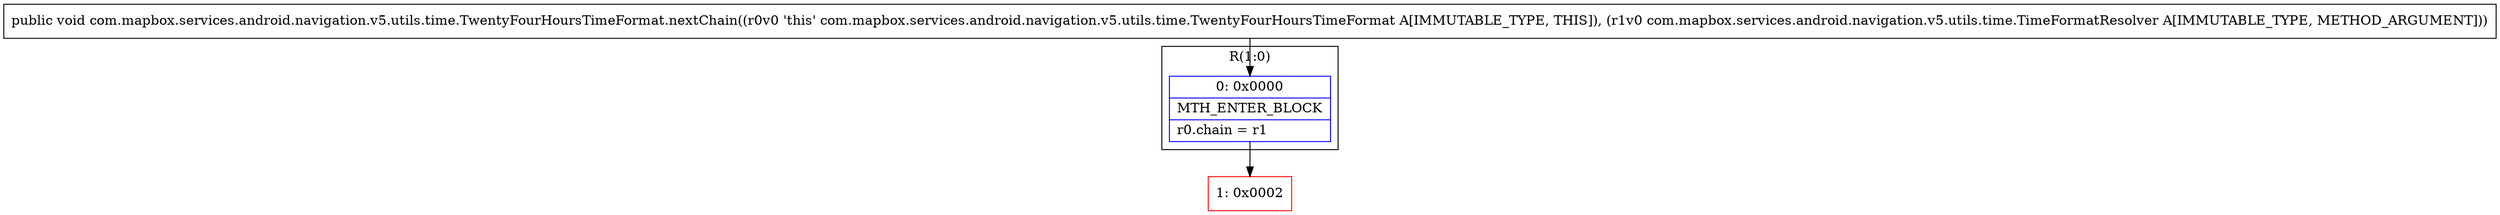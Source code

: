 digraph "CFG forcom.mapbox.services.android.navigation.v5.utils.time.TwentyFourHoursTimeFormat.nextChain(Lcom\/mapbox\/services\/android\/navigation\/v5\/utils\/time\/TimeFormatResolver;)V" {
subgraph cluster_Region_1366608865 {
label = "R(1:0)";
node [shape=record,color=blue];
Node_0 [shape=record,label="{0\:\ 0x0000|MTH_ENTER_BLOCK\l|r0.chain = r1\l}"];
}
Node_1 [shape=record,color=red,label="{1\:\ 0x0002}"];
MethodNode[shape=record,label="{public void com.mapbox.services.android.navigation.v5.utils.time.TwentyFourHoursTimeFormat.nextChain((r0v0 'this' com.mapbox.services.android.navigation.v5.utils.time.TwentyFourHoursTimeFormat A[IMMUTABLE_TYPE, THIS]), (r1v0 com.mapbox.services.android.navigation.v5.utils.time.TimeFormatResolver A[IMMUTABLE_TYPE, METHOD_ARGUMENT])) }"];
MethodNode -> Node_0;
Node_0 -> Node_1;
}

